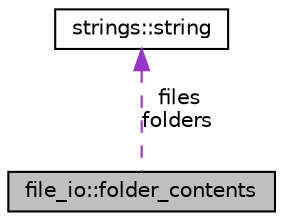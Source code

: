 digraph "file_io::folder_contents"
{
 // LATEX_PDF_SIZE
  edge [fontname="Helvetica",fontsize="10",labelfontname="Helvetica",labelfontsize="10"];
  node [fontname="Helvetica",fontsize="10",shape=record];
  Node1 [label="file_io::folder_contents",height=0.2,width=0.4,color="black", fillcolor="grey75", style="filled", fontcolor="black",tooltip="Defins a container describing folder contents."];
  Node2 -> Node1 [dir="back",color="darkorchid3",fontsize="10",style="dashed",label=" files\nfolders" ,fontname="Helvetica"];
  Node2 [label="strings::string",height=0.2,width=0.4,color="black", fillcolor="white", style="filled",URL="$structstrings_1_1string.html",tooltip="Defines a string type."];
}
